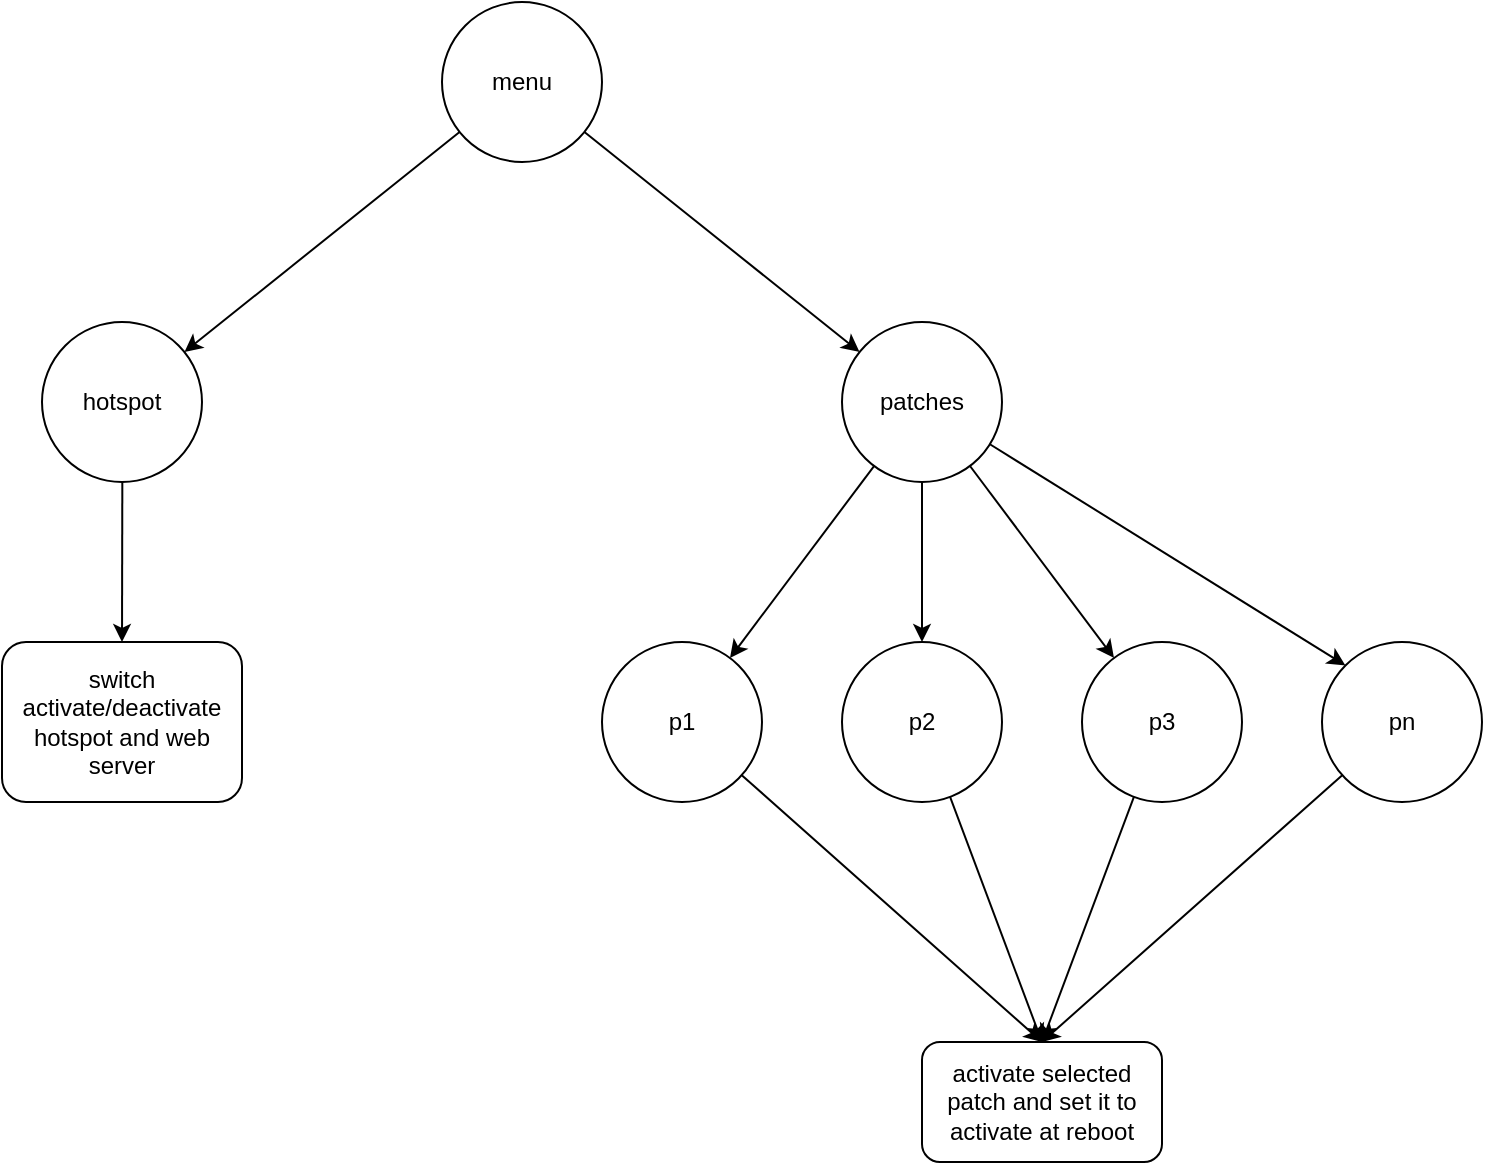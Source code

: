 <mxfile version="16.5.1" type="device"><diagram id="WfdswOdlpKdNdPrpbJ0f" name="Pagina-1"><mxGraphModel dx="790" dy="503" grid="1" gridSize="10" guides="1" tooltips="1" connect="1" arrows="1" fold="1" page="1" pageScale="1" pageWidth="1654" pageHeight="2336" math="0" shadow="0"><root><mxCell id="0"/><mxCell id="1" parent="0"/><mxCell id="hm2pkuCB7ebio1t6NsdX-3" value="" style="rounded=0;orthogonalLoop=1;jettySize=auto;html=1;" parent="1" source="hm2pkuCB7ebio1t6NsdX-1" target="hm2pkuCB7ebio1t6NsdX-2" edge="1"><mxGeometry relative="1" as="geometry"/></mxCell><mxCell id="hm2pkuCB7ebio1t6NsdX-5" value="" style="edgeStyle=none;rounded=0;orthogonalLoop=1;jettySize=auto;html=1;" parent="1" source="hm2pkuCB7ebio1t6NsdX-1" target="hm2pkuCB7ebio1t6NsdX-4" edge="1"><mxGeometry relative="1" as="geometry"/></mxCell><mxCell id="hm2pkuCB7ebio1t6NsdX-1" value="menu" style="ellipse;whiteSpace=wrap;html=1;" parent="1" vertex="1"><mxGeometry x="560" y="120" width="80" height="80" as="geometry"/></mxCell><mxCell id="ZjB9M1bGzOiYG2KCKgSa-12" value="" style="edgeStyle=none;rounded=0;orthogonalLoop=1;jettySize=auto;html=1;" edge="1" parent="1" source="hm2pkuCB7ebio1t6NsdX-2" target="ZjB9M1bGzOiYG2KCKgSa-11"><mxGeometry relative="1" as="geometry"/></mxCell><mxCell id="hm2pkuCB7ebio1t6NsdX-2" value="hotspot" style="ellipse;whiteSpace=wrap;html=1;" parent="1" vertex="1"><mxGeometry x="360" y="280" width="80" height="80" as="geometry"/></mxCell><mxCell id="hm2pkuCB7ebio1t6NsdX-11" value="" style="edgeStyle=none;rounded=0;orthogonalLoop=1;jettySize=auto;html=1;" parent="1" source="hm2pkuCB7ebio1t6NsdX-4" target="hm2pkuCB7ebio1t6NsdX-10" edge="1"><mxGeometry relative="1" as="geometry"/></mxCell><mxCell id="hm2pkuCB7ebio1t6NsdX-13" value="" style="edgeStyle=none;rounded=0;orthogonalLoop=1;jettySize=auto;html=1;" parent="1" source="hm2pkuCB7ebio1t6NsdX-4" target="hm2pkuCB7ebio1t6NsdX-12" edge="1"><mxGeometry relative="1" as="geometry"/></mxCell><mxCell id="hm2pkuCB7ebio1t6NsdX-15" value="" style="edgeStyle=none;rounded=0;orthogonalLoop=1;jettySize=auto;html=1;" parent="1" source="hm2pkuCB7ebio1t6NsdX-4" target="hm2pkuCB7ebio1t6NsdX-14" edge="1"><mxGeometry relative="1" as="geometry"/></mxCell><mxCell id="ZjB9M1bGzOiYG2KCKgSa-14" style="edgeStyle=none;rounded=0;orthogonalLoop=1;jettySize=auto;html=1;entryX=0;entryY=0;entryDx=0;entryDy=0;" edge="1" parent="1" source="hm2pkuCB7ebio1t6NsdX-4" target="ZjB9M1bGzOiYG2KCKgSa-13"><mxGeometry relative="1" as="geometry"/></mxCell><mxCell id="hm2pkuCB7ebio1t6NsdX-4" value="patches" style="ellipse;whiteSpace=wrap;html=1;" parent="1" vertex="1"><mxGeometry x="760" y="280" width="80" height="80" as="geometry"/></mxCell><mxCell id="ZjB9M1bGzOiYG2KCKgSa-6" style="edgeStyle=none;rounded=0;orthogonalLoop=1;jettySize=auto;html=1;entryX=0.5;entryY=0;entryDx=0;entryDy=0;" edge="1" parent="1" source="hm2pkuCB7ebio1t6NsdX-10" target="ZjB9M1bGzOiYG2KCKgSa-5"><mxGeometry relative="1" as="geometry"/></mxCell><mxCell id="hm2pkuCB7ebio1t6NsdX-10" value="p1" style="ellipse;whiteSpace=wrap;html=1;" parent="1" vertex="1"><mxGeometry x="640" y="440" width="80" height="80" as="geometry"/></mxCell><mxCell id="ZjB9M1bGzOiYG2KCKgSa-8" style="edgeStyle=none;rounded=0;orthogonalLoop=1;jettySize=auto;html=1;entryX=0.5;entryY=0;entryDx=0;entryDy=0;" edge="1" parent="1" source="hm2pkuCB7ebio1t6NsdX-12" target="ZjB9M1bGzOiYG2KCKgSa-5"><mxGeometry relative="1" as="geometry"/></mxCell><mxCell id="hm2pkuCB7ebio1t6NsdX-12" value="p3" style="ellipse;whiteSpace=wrap;html=1;" parent="1" vertex="1"><mxGeometry x="880" y="440" width="80" height="80" as="geometry"/></mxCell><mxCell id="ZjB9M1bGzOiYG2KCKgSa-7" style="edgeStyle=none;rounded=0;orthogonalLoop=1;jettySize=auto;html=1;entryX=0.5;entryY=0;entryDx=0;entryDy=0;" edge="1" parent="1" source="hm2pkuCB7ebio1t6NsdX-14" target="ZjB9M1bGzOiYG2KCKgSa-5"><mxGeometry relative="1" as="geometry"><mxPoint x="800" y="560" as="targetPoint"/></mxGeometry></mxCell><mxCell id="hm2pkuCB7ebio1t6NsdX-14" value="p2" style="ellipse;whiteSpace=wrap;html=1;" parent="1" vertex="1"><mxGeometry x="760" y="440" width="80" height="80" as="geometry"/></mxCell><mxCell id="ZjB9M1bGzOiYG2KCKgSa-5" value="activate selected patch and set it to activate at reboot" style="rounded=1;whiteSpace=wrap;html=1;" vertex="1" parent="1"><mxGeometry x="800" y="640" width="120" height="60" as="geometry"/></mxCell><mxCell id="ZjB9M1bGzOiYG2KCKgSa-11" value="switch activate/deactivate hotspot and web server" style="rounded=1;whiteSpace=wrap;html=1;" vertex="1" parent="1"><mxGeometry x="340" y="440" width="120" height="80" as="geometry"/></mxCell><mxCell id="ZjB9M1bGzOiYG2KCKgSa-15" style="edgeStyle=none;rounded=0;orthogonalLoop=1;jettySize=auto;html=1;entryX=0.5;entryY=0;entryDx=0;entryDy=0;" edge="1" parent="1" source="ZjB9M1bGzOiYG2KCKgSa-13" target="ZjB9M1bGzOiYG2KCKgSa-5"><mxGeometry relative="1" as="geometry"/></mxCell><mxCell id="ZjB9M1bGzOiYG2KCKgSa-13" value="pn" style="ellipse;whiteSpace=wrap;html=1;" vertex="1" parent="1"><mxGeometry x="1000" y="440" width="80" height="80" as="geometry"/></mxCell></root></mxGraphModel></diagram></mxfile>